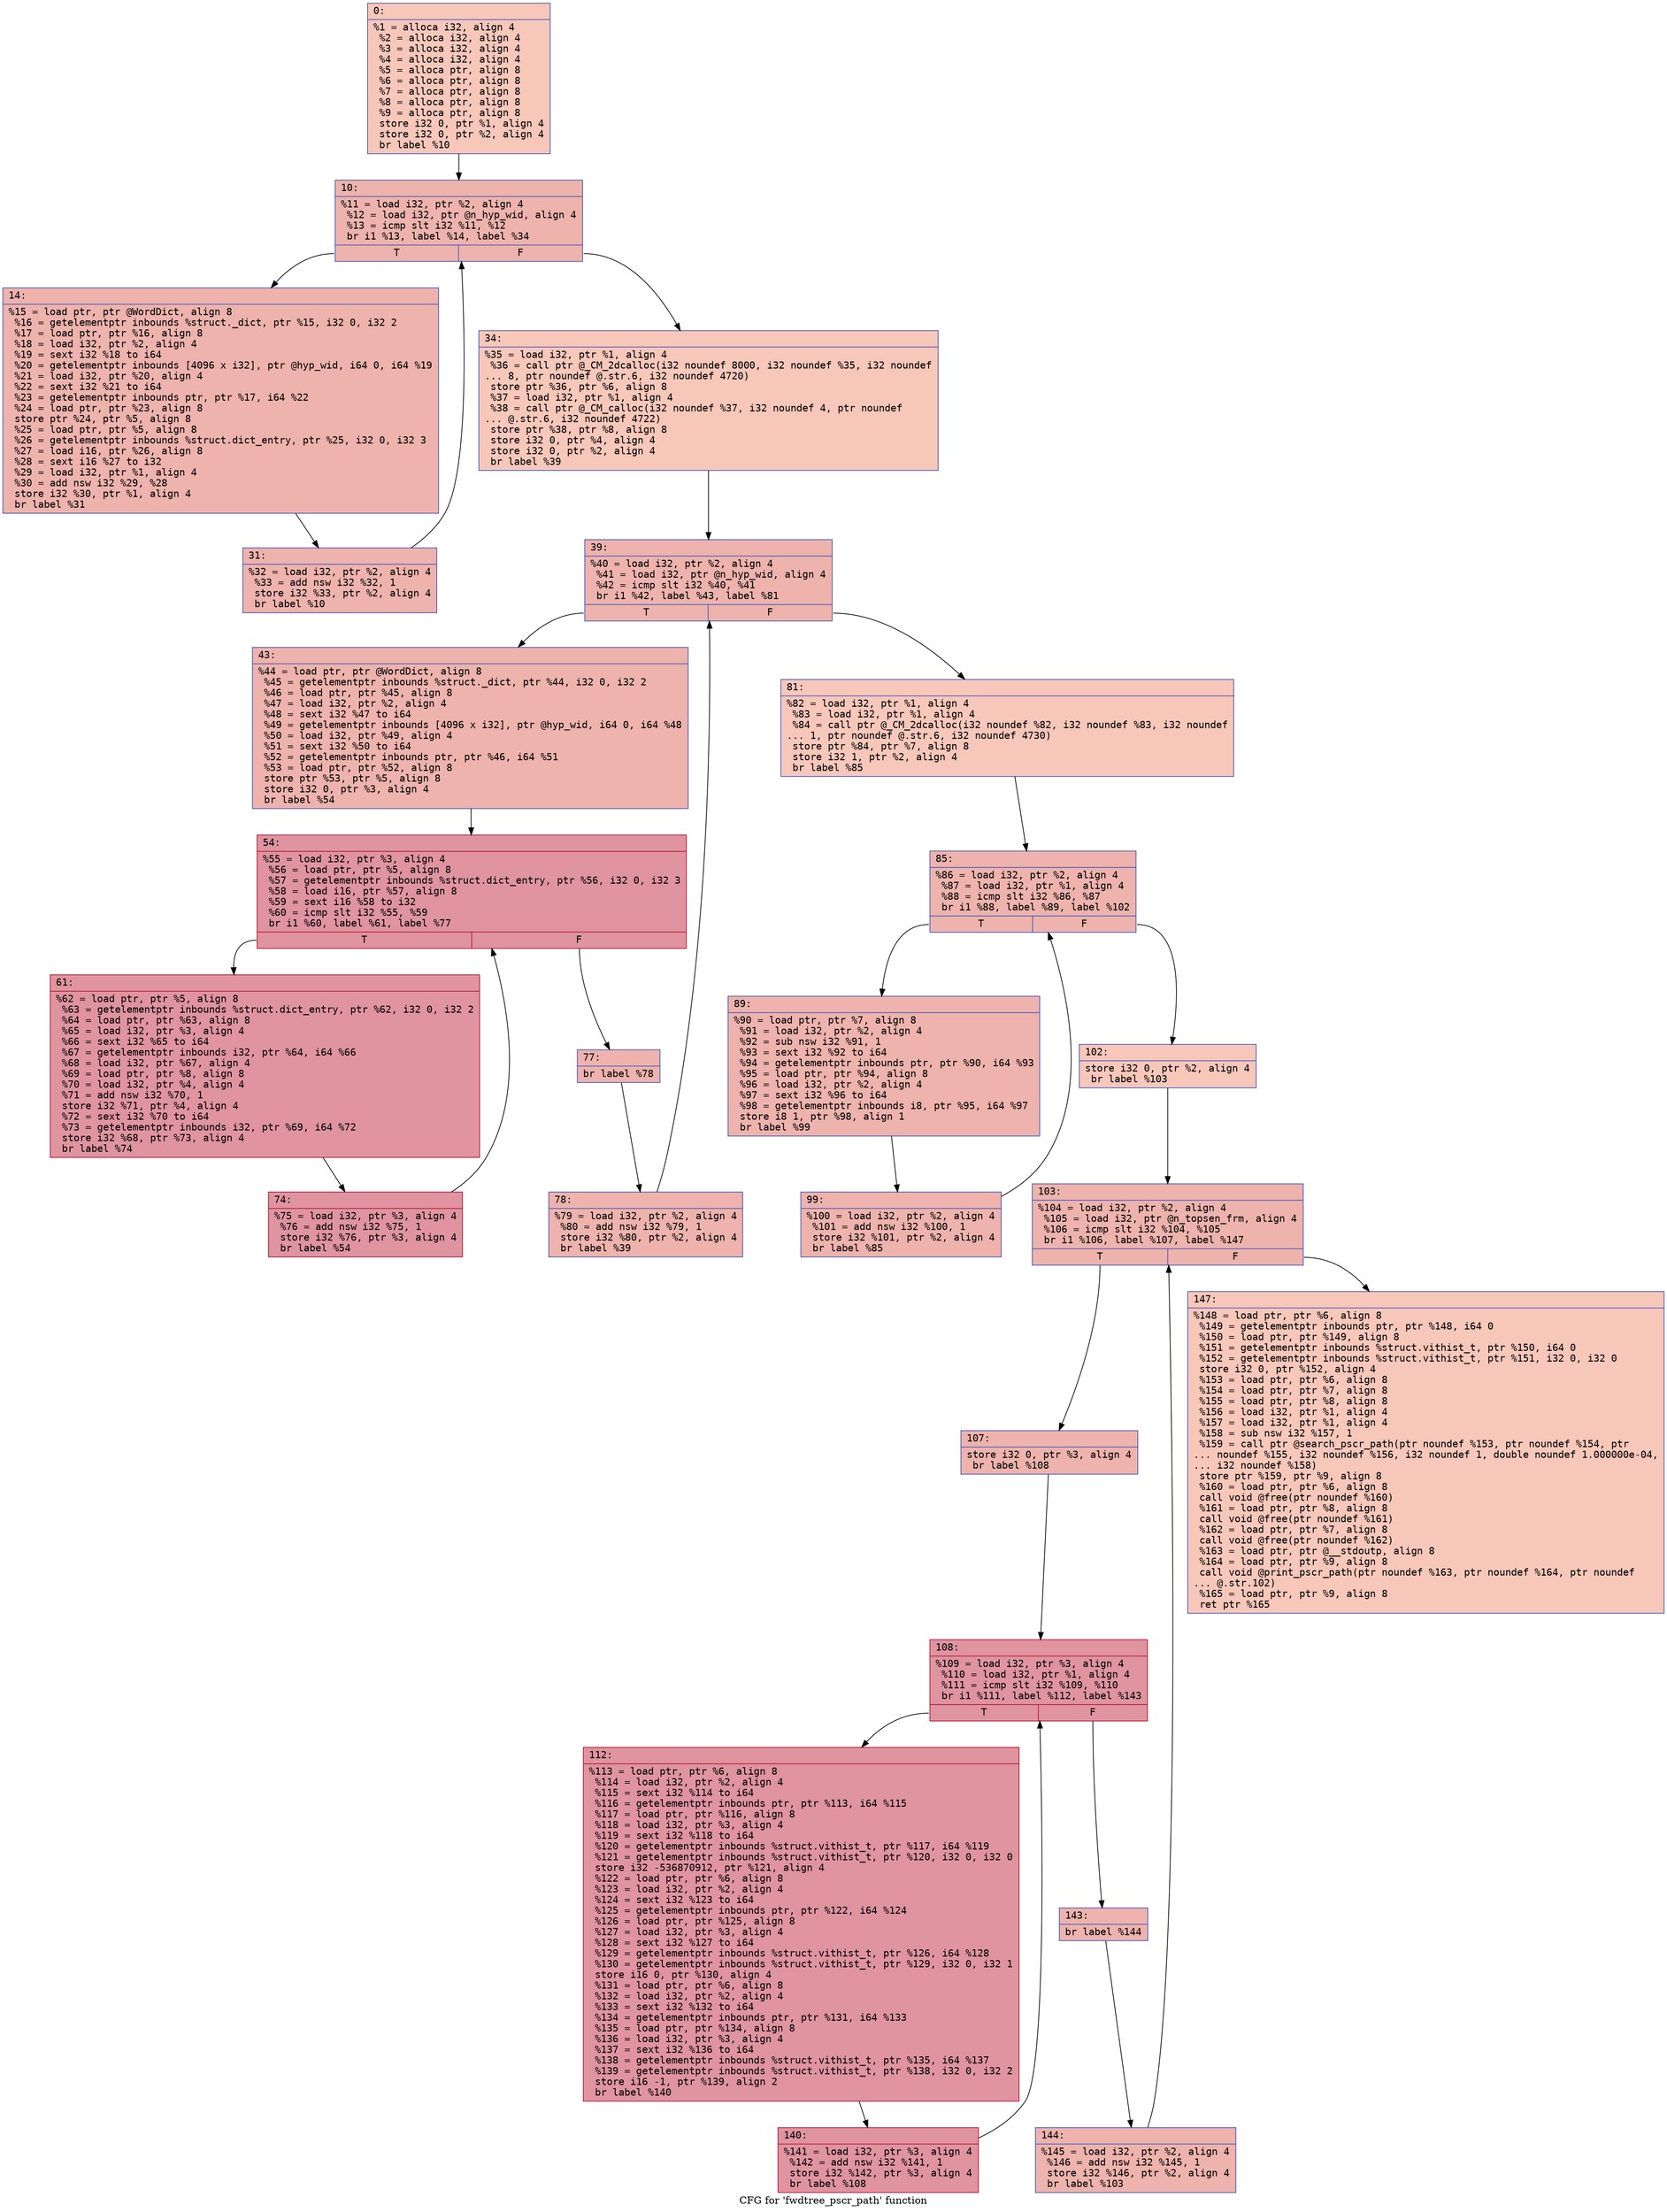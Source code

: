 digraph "CFG for 'fwdtree_pscr_path' function" {
	label="CFG for 'fwdtree_pscr_path' function";

	Node0x600002039040 [shape=record,color="#3d50c3ff", style=filled, fillcolor="#ec7f6370" fontname="Courier",label="{0:\l|  %1 = alloca i32, align 4\l  %2 = alloca i32, align 4\l  %3 = alloca i32, align 4\l  %4 = alloca i32, align 4\l  %5 = alloca ptr, align 8\l  %6 = alloca ptr, align 8\l  %7 = alloca ptr, align 8\l  %8 = alloca ptr, align 8\l  %9 = alloca ptr, align 8\l  store i32 0, ptr %1, align 4\l  store i32 0, ptr %2, align 4\l  br label %10\l}"];
	Node0x600002039040 -> Node0x6000020390e0[tooltip="0 -> 10\nProbability 100.00%" ];
	Node0x6000020390e0 [shape=record,color="#3d50c3ff", style=filled, fillcolor="#d6524470" fontname="Courier",label="{10:\l|  %11 = load i32, ptr %2, align 4\l  %12 = load i32, ptr @n_hyp_wid, align 4\l  %13 = icmp slt i32 %11, %12\l  br i1 %13, label %14, label %34\l|{<s0>T|<s1>F}}"];
	Node0x6000020390e0:s0 -> Node0x600002039130[tooltip="10 -> 14\nProbability 96.88%" ];
	Node0x6000020390e0:s1 -> Node0x6000020391d0[tooltip="10 -> 34\nProbability 3.12%" ];
	Node0x600002039130 [shape=record,color="#3d50c3ff", style=filled, fillcolor="#d6524470" fontname="Courier",label="{14:\l|  %15 = load ptr, ptr @WordDict, align 8\l  %16 = getelementptr inbounds %struct._dict, ptr %15, i32 0, i32 2\l  %17 = load ptr, ptr %16, align 8\l  %18 = load i32, ptr %2, align 4\l  %19 = sext i32 %18 to i64\l  %20 = getelementptr inbounds [4096 x i32], ptr @hyp_wid, i64 0, i64 %19\l  %21 = load i32, ptr %20, align 4\l  %22 = sext i32 %21 to i64\l  %23 = getelementptr inbounds ptr, ptr %17, i64 %22\l  %24 = load ptr, ptr %23, align 8\l  store ptr %24, ptr %5, align 8\l  %25 = load ptr, ptr %5, align 8\l  %26 = getelementptr inbounds %struct.dict_entry, ptr %25, i32 0, i32 3\l  %27 = load i16, ptr %26, align 8\l  %28 = sext i16 %27 to i32\l  %29 = load i32, ptr %1, align 4\l  %30 = add nsw i32 %29, %28\l  store i32 %30, ptr %1, align 4\l  br label %31\l}"];
	Node0x600002039130 -> Node0x600002039180[tooltip="14 -> 31\nProbability 100.00%" ];
	Node0x600002039180 [shape=record,color="#3d50c3ff", style=filled, fillcolor="#d6524470" fontname="Courier",label="{31:\l|  %32 = load i32, ptr %2, align 4\l  %33 = add nsw i32 %32, 1\l  store i32 %33, ptr %2, align 4\l  br label %10\l}"];
	Node0x600002039180 -> Node0x6000020390e0[tooltip="31 -> 10\nProbability 100.00%" ];
	Node0x6000020391d0 [shape=record,color="#3d50c3ff", style=filled, fillcolor="#ec7f6370" fontname="Courier",label="{34:\l|  %35 = load i32, ptr %1, align 4\l  %36 = call ptr @_CM_2dcalloc(i32 noundef 8000, i32 noundef %35, i32 noundef\l... 8, ptr noundef @.str.6, i32 noundef 4720)\l  store ptr %36, ptr %6, align 8\l  %37 = load i32, ptr %1, align 4\l  %38 = call ptr @_CM_calloc(i32 noundef %37, i32 noundef 4, ptr noundef\l... @.str.6, i32 noundef 4722)\l  store ptr %38, ptr %8, align 8\l  store i32 0, ptr %4, align 4\l  store i32 0, ptr %2, align 4\l  br label %39\l}"];
	Node0x6000020391d0 -> Node0x600002039220[tooltip="34 -> 39\nProbability 100.00%" ];
	Node0x600002039220 [shape=record,color="#3d50c3ff", style=filled, fillcolor="#d6524470" fontname="Courier",label="{39:\l|  %40 = load i32, ptr %2, align 4\l  %41 = load i32, ptr @n_hyp_wid, align 4\l  %42 = icmp slt i32 %40, %41\l  br i1 %42, label %43, label %81\l|{<s0>T|<s1>F}}"];
	Node0x600002039220:s0 -> Node0x600002039270[tooltip="39 -> 43\nProbability 96.88%" ];
	Node0x600002039220:s1 -> Node0x600002039450[tooltip="39 -> 81\nProbability 3.12%" ];
	Node0x600002039270 [shape=record,color="#3d50c3ff", style=filled, fillcolor="#d6524470" fontname="Courier",label="{43:\l|  %44 = load ptr, ptr @WordDict, align 8\l  %45 = getelementptr inbounds %struct._dict, ptr %44, i32 0, i32 2\l  %46 = load ptr, ptr %45, align 8\l  %47 = load i32, ptr %2, align 4\l  %48 = sext i32 %47 to i64\l  %49 = getelementptr inbounds [4096 x i32], ptr @hyp_wid, i64 0, i64 %48\l  %50 = load i32, ptr %49, align 4\l  %51 = sext i32 %50 to i64\l  %52 = getelementptr inbounds ptr, ptr %46, i64 %51\l  %53 = load ptr, ptr %52, align 8\l  store ptr %53, ptr %5, align 8\l  store i32 0, ptr %3, align 4\l  br label %54\l}"];
	Node0x600002039270 -> Node0x6000020392c0[tooltip="43 -> 54\nProbability 100.00%" ];
	Node0x6000020392c0 [shape=record,color="#b70d28ff", style=filled, fillcolor="#b70d2870" fontname="Courier",label="{54:\l|  %55 = load i32, ptr %3, align 4\l  %56 = load ptr, ptr %5, align 8\l  %57 = getelementptr inbounds %struct.dict_entry, ptr %56, i32 0, i32 3\l  %58 = load i16, ptr %57, align 8\l  %59 = sext i16 %58 to i32\l  %60 = icmp slt i32 %55, %59\l  br i1 %60, label %61, label %77\l|{<s0>T|<s1>F}}"];
	Node0x6000020392c0:s0 -> Node0x600002039310[tooltip="54 -> 61\nProbability 96.88%" ];
	Node0x6000020392c0:s1 -> Node0x6000020393b0[tooltip="54 -> 77\nProbability 3.12%" ];
	Node0x600002039310 [shape=record,color="#b70d28ff", style=filled, fillcolor="#b70d2870" fontname="Courier",label="{61:\l|  %62 = load ptr, ptr %5, align 8\l  %63 = getelementptr inbounds %struct.dict_entry, ptr %62, i32 0, i32 2\l  %64 = load ptr, ptr %63, align 8\l  %65 = load i32, ptr %3, align 4\l  %66 = sext i32 %65 to i64\l  %67 = getelementptr inbounds i32, ptr %64, i64 %66\l  %68 = load i32, ptr %67, align 4\l  %69 = load ptr, ptr %8, align 8\l  %70 = load i32, ptr %4, align 4\l  %71 = add nsw i32 %70, 1\l  store i32 %71, ptr %4, align 4\l  %72 = sext i32 %70 to i64\l  %73 = getelementptr inbounds i32, ptr %69, i64 %72\l  store i32 %68, ptr %73, align 4\l  br label %74\l}"];
	Node0x600002039310 -> Node0x600002039360[tooltip="61 -> 74\nProbability 100.00%" ];
	Node0x600002039360 [shape=record,color="#b70d28ff", style=filled, fillcolor="#b70d2870" fontname="Courier",label="{74:\l|  %75 = load i32, ptr %3, align 4\l  %76 = add nsw i32 %75, 1\l  store i32 %76, ptr %3, align 4\l  br label %54\l}"];
	Node0x600002039360 -> Node0x6000020392c0[tooltip="74 -> 54\nProbability 100.00%" ];
	Node0x6000020393b0 [shape=record,color="#3d50c3ff", style=filled, fillcolor="#d6524470" fontname="Courier",label="{77:\l|  br label %78\l}"];
	Node0x6000020393b0 -> Node0x600002039400[tooltip="77 -> 78\nProbability 100.00%" ];
	Node0x600002039400 [shape=record,color="#3d50c3ff", style=filled, fillcolor="#d6524470" fontname="Courier",label="{78:\l|  %79 = load i32, ptr %2, align 4\l  %80 = add nsw i32 %79, 1\l  store i32 %80, ptr %2, align 4\l  br label %39\l}"];
	Node0x600002039400 -> Node0x600002039220[tooltip="78 -> 39\nProbability 100.00%" ];
	Node0x600002039450 [shape=record,color="#3d50c3ff", style=filled, fillcolor="#ec7f6370" fontname="Courier",label="{81:\l|  %82 = load i32, ptr %1, align 4\l  %83 = load i32, ptr %1, align 4\l  %84 = call ptr @_CM_2dcalloc(i32 noundef %82, i32 noundef %83, i32 noundef\l... 1, ptr noundef @.str.6, i32 noundef 4730)\l  store ptr %84, ptr %7, align 8\l  store i32 1, ptr %2, align 4\l  br label %85\l}"];
	Node0x600002039450 -> Node0x6000020394a0[tooltip="81 -> 85\nProbability 100.00%" ];
	Node0x6000020394a0 [shape=record,color="#3d50c3ff", style=filled, fillcolor="#d6524470" fontname="Courier",label="{85:\l|  %86 = load i32, ptr %2, align 4\l  %87 = load i32, ptr %1, align 4\l  %88 = icmp slt i32 %86, %87\l  br i1 %88, label %89, label %102\l|{<s0>T|<s1>F}}"];
	Node0x6000020394a0:s0 -> Node0x6000020394f0[tooltip="85 -> 89\nProbability 96.88%" ];
	Node0x6000020394a0:s1 -> Node0x600002039590[tooltip="85 -> 102\nProbability 3.12%" ];
	Node0x6000020394f0 [shape=record,color="#3d50c3ff", style=filled, fillcolor="#d6524470" fontname="Courier",label="{89:\l|  %90 = load ptr, ptr %7, align 8\l  %91 = load i32, ptr %2, align 4\l  %92 = sub nsw i32 %91, 1\l  %93 = sext i32 %92 to i64\l  %94 = getelementptr inbounds ptr, ptr %90, i64 %93\l  %95 = load ptr, ptr %94, align 8\l  %96 = load i32, ptr %2, align 4\l  %97 = sext i32 %96 to i64\l  %98 = getelementptr inbounds i8, ptr %95, i64 %97\l  store i8 1, ptr %98, align 1\l  br label %99\l}"];
	Node0x6000020394f0 -> Node0x600002039540[tooltip="89 -> 99\nProbability 100.00%" ];
	Node0x600002039540 [shape=record,color="#3d50c3ff", style=filled, fillcolor="#d6524470" fontname="Courier",label="{99:\l|  %100 = load i32, ptr %2, align 4\l  %101 = add nsw i32 %100, 1\l  store i32 %101, ptr %2, align 4\l  br label %85\l}"];
	Node0x600002039540 -> Node0x6000020394a0[tooltip="99 -> 85\nProbability 100.00%" ];
	Node0x600002039590 [shape=record,color="#3d50c3ff", style=filled, fillcolor="#ec7f6370" fontname="Courier",label="{102:\l|  store i32 0, ptr %2, align 4\l  br label %103\l}"];
	Node0x600002039590 -> Node0x6000020395e0[tooltip="102 -> 103\nProbability 100.00%" ];
	Node0x6000020395e0 [shape=record,color="#3d50c3ff", style=filled, fillcolor="#d6524470" fontname="Courier",label="{103:\l|  %104 = load i32, ptr %2, align 4\l  %105 = load i32, ptr @n_topsen_frm, align 4\l  %106 = icmp slt i32 %104, %105\l  br i1 %106, label %107, label %147\l|{<s0>T|<s1>F}}"];
	Node0x6000020395e0:s0 -> Node0x600002039630[tooltip="103 -> 107\nProbability 96.88%" ];
	Node0x6000020395e0:s1 -> Node0x600002039810[tooltip="103 -> 147\nProbability 3.12%" ];
	Node0x600002039630 [shape=record,color="#3d50c3ff", style=filled, fillcolor="#d6524470" fontname="Courier",label="{107:\l|  store i32 0, ptr %3, align 4\l  br label %108\l}"];
	Node0x600002039630 -> Node0x600002039680[tooltip="107 -> 108\nProbability 100.00%" ];
	Node0x600002039680 [shape=record,color="#b70d28ff", style=filled, fillcolor="#b70d2870" fontname="Courier",label="{108:\l|  %109 = load i32, ptr %3, align 4\l  %110 = load i32, ptr %1, align 4\l  %111 = icmp slt i32 %109, %110\l  br i1 %111, label %112, label %143\l|{<s0>T|<s1>F}}"];
	Node0x600002039680:s0 -> Node0x6000020396d0[tooltip="108 -> 112\nProbability 96.88%" ];
	Node0x600002039680:s1 -> Node0x600002039770[tooltip="108 -> 143\nProbability 3.12%" ];
	Node0x6000020396d0 [shape=record,color="#b70d28ff", style=filled, fillcolor="#b70d2870" fontname="Courier",label="{112:\l|  %113 = load ptr, ptr %6, align 8\l  %114 = load i32, ptr %2, align 4\l  %115 = sext i32 %114 to i64\l  %116 = getelementptr inbounds ptr, ptr %113, i64 %115\l  %117 = load ptr, ptr %116, align 8\l  %118 = load i32, ptr %3, align 4\l  %119 = sext i32 %118 to i64\l  %120 = getelementptr inbounds %struct.vithist_t, ptr %117, i64 %119\l  %121 = getelementptr inbounds %struct.vithist_t, ptr %120, i32 0, i32 0\l  store i32 -536870912, ptr %121, align 4\l  %122 = load ptr, ptr %6, align 8\l  %123 = load i32, ptr %2, align 4\l  %124 = sext i32 %123 to i64\l  %125 = getelementptr inbounds ptr, ptr %122, i64 %124\l  %126 = load ptr, ptr %125, align 8\l  %127 = load i32, ptr %3, align 4\l  %128 = sext i32 %127 to i64\l  %129 = getelementptr inbounds %struct.vithist_t, ptr %126, i64 %128\l  %130 = getelementptr inbounds %struct.vithist_t, ptr %129, i32 0, i32 1\l  store i16 0, ptr %130, align 4\l  %131 = load ptr, ptr %6, align 8\l  %132 = load i32, ptr %2, align 4\l  %133 = sext i32 %132 to i64\l  %134 = getelementptr inbounds ptr, ptr %131, i64 %133\l  %135 = load ptr, ptr %134, align 8\l  %136 = load i32, ptr %3, align 4\l  %137 = sext i32 %136 to i64\l  %138 = getelementptr inbounds %struct.vithist_t, ptr %135, i64 %137\l  %139 = getelementptr inbounds %struct.vithist_t, ptr %138, i32 0, i32 2\l  store i16 -1, ptr %139, align 2\l  br label %140\l}"];
	Node0x6000020396d0 -> Node0x600002039720[tooltip="112 -> 140\nProbability 100.00%" ];
	Node0x600002039720 [shape=record,color="#b70d28ff", style=filled, fillcolor="#b70d2870" fontname="Courier",label="{140:\l|  %141 = load i32, ptr %3, align 4\l  %142 = add nsw i32 %141, 1\l  store i32 %142, ptr %3, align 4\l  br label %108\l}"];
	Node0x600002039720 -> Node0x600002039680[tooltip="140 -> 108\nProbability 100.00%" ];
	Node0x600002039770 [shape=record,color="#3d50c3ff", style=filled, fillcolor="#d6524470" fontname="Courier",label="{143:\l|  br label %144\l}"];
	Node0x600002039770 -> Node0x6000020397c0[tooltip="143 -> 144\nProbability 100.00%" ];
	Node0x6000020397c0 [shape=record,color="#3d50c3ff", style=filled, fillcolor="#d6524470" fontname="Courier",label="{144:\l|  %145 = load i32, ptr %2, align 4\l  %146 = add nsw i32 %145, 1\l  store i32 %146, ptr %2, align 4\l  br label %103\l}"];
	Node0x6000020397c0 -> Node0x6000020395e0[tooltip="144 -> 103\nProbability 100.00%" ];
	Node0x600002039810 [shape=record,color="#3d50c3ff", style=filled, fillcolor="#ec7f6370" fontname="Courier",label="{147:\l|  %148 = load ptr, ptr %6, align 8\l  %149 = getelementptr inbounds ptr, ptr %148, i64 0\l  %150 = load ptr, ptr %149, align 8\l  %151 = getelementptr inbounds %struct.vithist_t, ptr %150, i64 0\l  %152 = getelementptr inbounds %struct.vithist_t, ptr %151, i32 0, i32 0\l  store i32 0, ptr %152, align 4\l  %153 = load ptr, ptr %6, align 8\l  %154 = load ptr, ptr %7, align 8\l  %155 = load ptr, ptr %8, align 8\l  %156 = load i32, ptr %1, align 4\l  %157 = load i32, ptr %1, align 4\l  %158 = sub nsw i32 %157, 1\l  %159 = call ptr @search_pscr_path(ptr noundef %153, ptr noundef %154, ptr\l... noundef %155, i32 noundef %156, i32 noundef 1, double noundef 1.000000e-04,\l... i32 noundef %158)\l  store ptr %159, ptr %9, align 8\l  %160 = load ptr, ptr %6, align 8\l  call void @free(ptr noundef %160)\l  %161 = load ptr, ptr %8, align 8\l  call void @free(ptr noundef %161)\l  %162 = load ptr, ptr %7, align 8\l  call void @free(ptr noundef %162)\l  %163 = load ptr, ptr @__stdoutp, align 8\l  %164 = load ptr, ptr %9, align 8\l  call void @print_pscr_path(ptr noundef %163, ptr noundef %164, ptr noundef\l... @.str.102)\l  %165 = load ptr, ptr %9, align 8\l  ret ptr %165\l}"];
}
